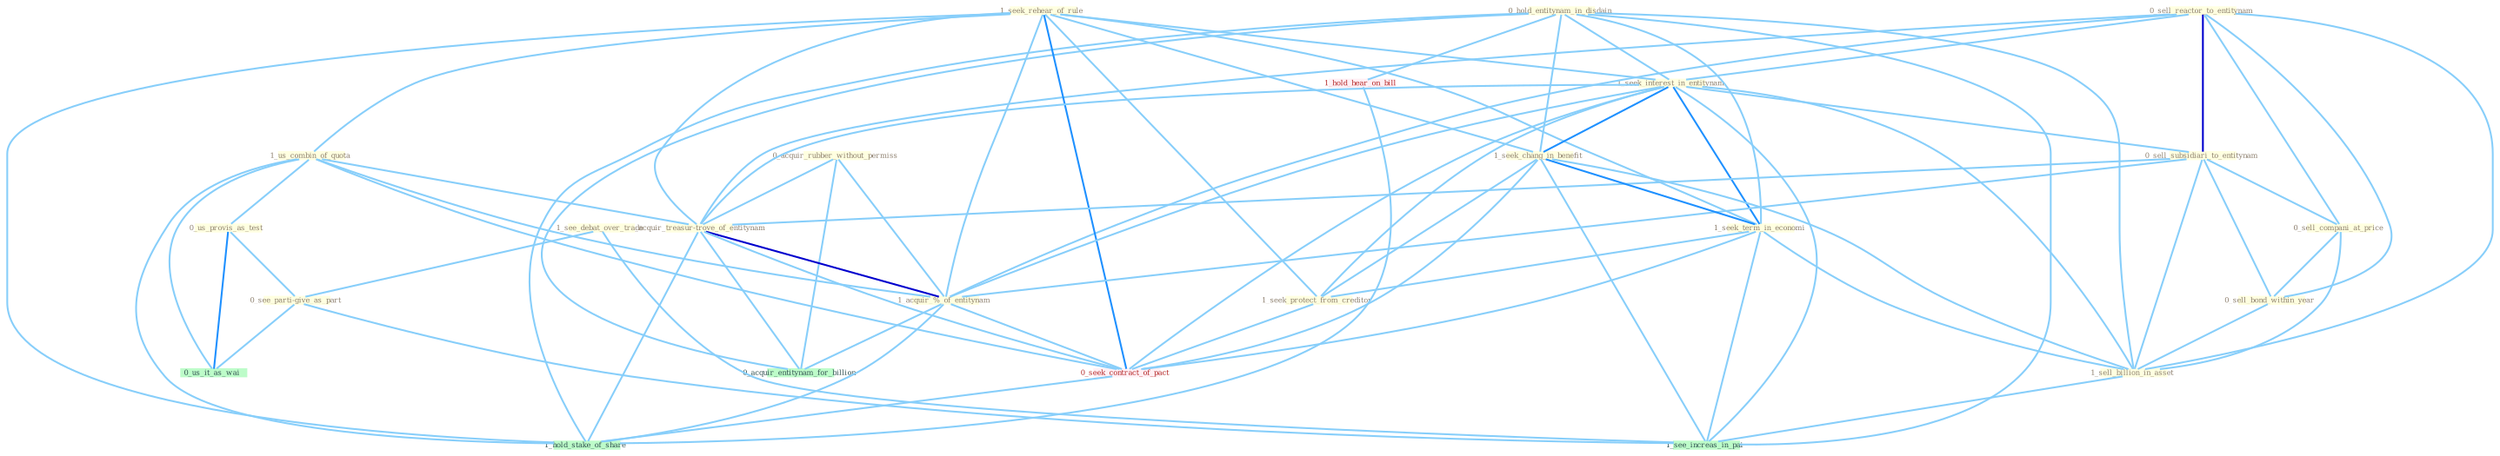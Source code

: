 Graph G{ 
    node
    [shape=polygon,style=filled,width=.5,height=.06,color="#BDFCC9",fixedsize=true,fontsize=4,
    fontcolor="#2f4f4f"];
    {node
    [color="#ffffe0", fontcolor="#8b7d6b"] "0_acquir_rubber_without_permiss " "0_hold_entitynam_in_disdain " "0_sell_reactor_to_entitynam " "1_seek_rehear_of_rule " "1_seek_interest_in_entitynam " "0_sell_subsidiari_to_entitynam " "0_sell_compani_at_price " "1_seek_chang_in_benefit " "1_us_combin_of_quota " "1_seek_term_in_economi " "0_us_provis_as_test " "1_acquir_treasur-trove_of_entitynam " "0_sell_bond_within_year " "1_acquir_%_of_entitynam " "1_see_debat_over_trade " "1_seek_protect_from_creditor " "1_sell_billion_in_asset " "0_see_parti-give_as_part "}
{node [color="#fff0f5", fontcolor="#b22222"] "0_seek_contract_of_pact " "1_hold_hear_on_bill "}
edge [color="#B0E2FF"];

	"0_acquir_rubber_without_permiss " -- "1_acquir_treasur-trove_of_entitynam " [w="1", color="#87cefa" ];
	"0_acquir_rubber_without_permiss " -- "1_acquir_%_of_entitynam " [w="1", color="#87cefa" ];
	"0_acquir_rubber_without_permiss " -- "0_acquir_entitynam_for_billion " [w="1", color="#87cefa" ];
	"0_hold_entitynam_in_disdain " -- "1_seek_interest_in_entitynam " [w="1", color="#87cefa" ];
	"0_hold_entitynam_in_disdain " -- "1_seek_chang_in_benefit " [w="1", color="#87cefa" ];
	"0_hold_entitynam_in_disdain " -- "1_seek_term_in_economi " [w="1", color="#87cefa" ];
	"0_hold_entitynam_in_disdain " -- "1_sell_billion_in_asset " [w="1", color="#87cefa" ];
	"0_hold_entitynam_in_disdain " -- "0_acquir_entitynam_for_billion " [w="1", color="#87cefa" ];
	"0_hold_entitynam_in_disdain " -- "1_see_increas_in_pai " [w="1", color="#87cefa" ];
	"0_hold_entitynam_in_disdain " -- "1_hold_hear_on_bill " [w="1", color="#87cefa" ];
	"0_hold_entitynam_in_disdain " -- "1_hold_stake_of_share " [w="1", color="#87cefa" ];
	"0_sell_reactor_to_entitynam " -- "1_seek_interest_in_entitynam " [w="1", color="#87cefa" ];
	"0_sell_reactor_to_entitynam " -- "0_sell_subsidiari_to_entitynam " [w="3", color="#0000cd" , len=0.6];
	"0_sell_reactor_to_entitynam " -- "0_sell_compani_at_price " [w="1", color="#87cefa" ];
	"0_sell_reactor_to_entitynam " -- "1_acquir_treasur-trove_of_entitynam " [w="1", color="#87cefa" ];
	"0_sell_reactor_to_entitynam " -- "0_sell_bond_within_year " [w="1", color="#87cefa" ];
	"0_sell_reactor_to_entitynam " -- "1_acquir_%_of_entitynam " [w="1", color="#87cefa" ];
	"0_sell_reactor_to_entitynam " -- "1_sell_billion_in_asset " [w="1", color="#87cefa" ];
	"1_seek_rehear_of_rule " -- "1_seek_interest_in_entitynam " [w="1", color="#87cefa" ];
	"1_seek_rehear_of_rule " -- "1_seek_chang_in_benefit " [w="1", color="#87cefa" ];
	"1_seek_rehear_of_rule " -- "1_us_combin_of_quota " [w="1", color="#87cefa" ];
	"1_seek_rehear_of_rule " -- "1_seek_term_in_economi " [w="1", color="#87cefa" ];
	"1_seek_rehear_of_rule " -- "1_acquir_treasur-trove_of_entitynam " [w="1", color="#87cefa" ];
	"1_seek_rehear_of_rule " -- "1_acquir_%_of_entitynam " [w="1", color="#87cefa" ];
	"1_seek_rehear_of_rule " -- "1_seek_protect_from_creditor " [w="1", color="#87cefa" ];
	"1_seek_rehear_of_rule " -- "0_seek_contract_of_pact " [w="2", color="#1e90ff" , len=0.8];
	"1_seek_rehear_of_rule " -- "1_hold_stake_of_share " [w="1", color="#87cefa" ];
	"1_seek_interest_in_entitynam " -- "0_sell_subsidiari_to_entitynam " [w="1", color="#87cefa" ];
	"1_seek_interest_in_entitynam " -- "1_seek_chang_in_benefit " [w="2", color="#1e90ff" , len=0.8];
	"1_seek_interest_in_entitynam " -- "1_seek_term_in_economi " [w="2", color="#1e90ff" , len=0.8];
	"1_seek_interest_in_entitynam " -- "1_acquir_treasur-trove_of_entitynam " [w="1", color="#87cefa" ];
	"1_seek_interest_in_entitynam " -- "1_acquir_%_of_entitynam " [w="1", color="#87cefa" ];
	"1_seek_interest_in_entitynam " -- "1_seek_protect_from_creditor " [w="1", color="#87cefa" ];
	"1_seek_interest_in_entitynam " -- "1_sell_billion_in_asset " [w="1", color="#87cefa" ];
	"1_seek_interest_in_entitynam " -- "0_seek_contract_of_pact " [w="1", color="#87cefa" ];
	"1_seek_interest_in_entitynam " -- "1_see_increas_in_pai " [w="1", color="#87cefa" ];
	"0_sell_subsidiari_to_entitynam " -- "0_sell_compani_at_price " [w="1", color="#87cefa" ];
	"0_sell_subsidiari_to_entitynam " -- "1_acquir_treasur-trove_of_entitynam " [w="1", color="#87cefa" ];
	"0_sell_subsidiari_to_entitynam " -- "0_sell_bond_within_year " [w="1", color="#87cefa" ];
	"0_sell_subsidiari_to_entitynam " -- "1_acquir_%_of_entitynam " [w="1", color="#87cefa" ];
	"0_sell_subsidiari_to_entitynam " -- "1_sell_billion_in_asset " [w="1", color="#87cefa" ];
	"0_sell_compani_at_price " -- "0_sell_bond_within_year " [w="1", color="#87cefa" ];
	"0_sell_compani_at_price " -- "1_sell_billion_in_asset " [w="1", color="#87cefa" ];
	"1_seek_chang_in_benefit " -- "1_seek_term_in_economi " [w="2", color="#1e90ff" , len=0.8];
	"1_seek_chang_in_benefit " -- "1_seek_protect_from_creditor " [w="1", color="#87cefa" ];
	"1_seek_chang_in_benefit " -- "1_sell_billion_in_asset " [w="1", color="#87cefa" ];
	"1_seek_chang_in_benefit " -- "0_seek_contract_of_pact " [w="1", color="#87cefa" ];
	"1_seek_chang_in_benefit " -- "1_see_increas_in_pai " [w="1", color="#87cefa" ];
	"1_us_combin_of_quota " -- "0_us_provis_as_test " [w="1", color="#87cefa" ];
	"1_us_combin_of_quota " -- "1_acquir_treasur-trove_of_entitynam " [w="1", color="#87cefa" ];
	"1_us_combin_of_quota " -- "1_acquir_%_of_entitynam " [w="1", color="#87cefa" ];
	"1_us_combin_of_quota " -- "0_seek_contract_of_pact " [w="1", color="#87cefa" ];
	"1_us_combin_of_quota " -- "0_us_it_as_wai " [w="1", color="#87cefa" ];
	"1_us_combin_of_quota " -- "1_hold_stake_of_share " [w="1", color="#87cefa" ];
	"1_seek_term_in_economi " -- "1_seek_protect_from_creditor " [w="1", color="#87cefa" ];
	"1_seek_term_in_economi " -- "1_sell_billion_in_asset " [w="1", color="#87cefa" ];
	"1_seek_term_in_economi " -- "0_seek_contract_of_pact " [w="1", color="#87cefa" ];
	"1_seek_term_in_economi " -- "1_see_increas_in_pai " [w="1", color="#87cefa" ];
	"0_us_provis_as_test " -- "0_see_parti-give_as_part " [w="1", color="#87cefa" ];
	"0_us_provis_as_test " -- "0_us_it_as_wai " [w="2", color="#1e90ff" , len=0.8];
	"1_acquir_treasur-trove_of_entitynam " -- "1_acquir_%_of_entitynam " [w="3", color="#0000cd" , len=0.6];
	"1_acquir_treasur-trove_of_entitynam " -- "0_seek_contract_of_pact " [w="1", color="#87cefa" ];
	"1_acquir_treasur-trove_of_entitynam " -- "0_acquir_entitynam_for_billion " [w="1", color="#87cefa" ];
	"1_acquir_treasur-trove_of_entitynam " -- "1_hold_stake_of_share " [w="1", color="#87cefa" ];
	"0_sell_bond_within_year " -- "1_sell_billion_in_asset " [w="1", color="#87cefa" ];
	"1_acquir_%_of_entitynam " -- "0_seek_contract_of_pact " [w="1", color="#87cefa" ];
	"1_acquir_%_of_entitynam " -- "0_acquir_entitynam_for_billion " [w="1", color="#87cefa" ];
	"1_acquir_%_of_entitynam " -- "1_hold_stake_of_share " [w="1", color="#87cefa" ];
	"1_see_debat_over_trade " -- "0_see_parti-give_as_part " [w="1", color="#87cefa" ];
	"1_see_debat_over_trade " -- "1_see_increas_in_pai " [w="1", color="#87cefa" ];
	"1_seek_protect_from_creditor " -- "0_seek_contract_of_pact " [w="1", color="#87cefa" ];
	"1_sell_billion_in_asset " -- "1_see_increas_in_pai " [w="1", color="#87cefa" ];
	"0_see_parti-give_as_part " -- "0_us_it_as_wai " [w="1", color="#87cefa" ];
	"0_see_parti-give_as_part " -- "1_see_increas_in_pai " [w="1", color="#87cefa" ];
	"0_seek_contract_of_pact " -- "1_hold_stake_of_share " [w="1", color="#87cefa" ];
	"1_hold_hear_on_bill " -- "1_hold_stake_of_share " [w="1", color="#87cefa" ];
}